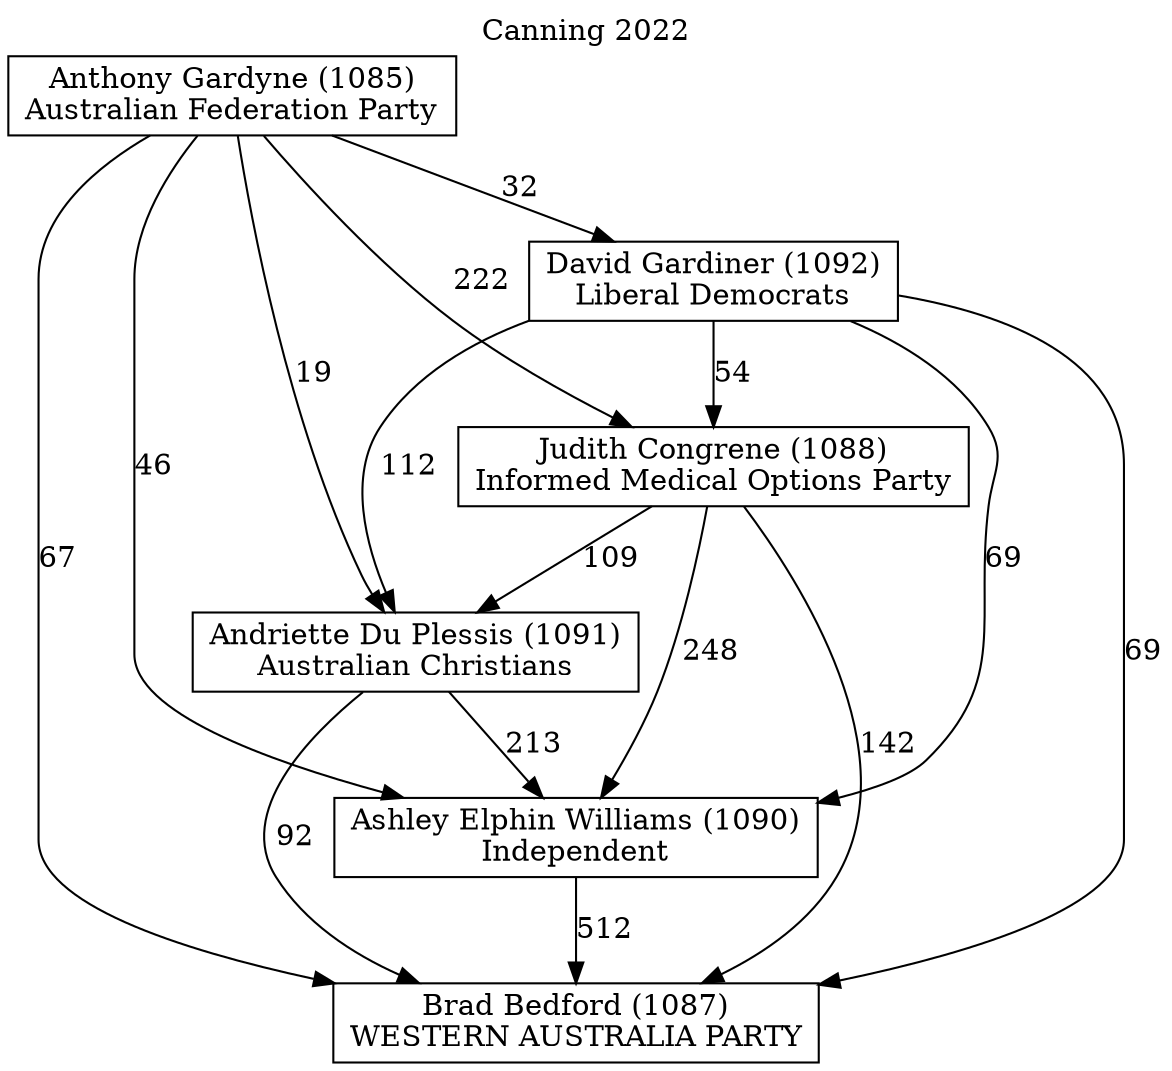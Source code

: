 // House preference flow
digraph "Brad Bedford (1087)_Canning_2022" {
	graph [label="Canning 2022" labelloc=t mclimit=10]
	node [shape=box]
	"Brad Bedford (1087)" [label="Brad Bedford (1087)
WESTERN AUSTRALIA PARTY"]
	"Anthony Gardyne (1085)" [label="Anthony Gardyne (1085)
Australian Federation Party"]
	"Ashley Elphin Williams (1090)" [label="Ashley Elphin Williams (1090)
Independent"]
	"Andriette Du Plessis (1091)" [label="Andriette Du Plessis (1091)
Australian Christians"]
	"David Gardiner (1092)" [label="David Gardiner (1092)
Liberal Democrats"]
	"Judith Congrene (1088)" [label="Judith Congrene (1088)
Informed Medical Options Party"]
	"David Gardiner (1092)" -> "Brad Bedford (1087)" [label=69]
	"Andriette Du Plessis (1091)" -> "Ashley Elphin Williams (1090)" [label=213]
	"Anthony Gardyne (1085)" -> "David Gardiner (1092)" [label=32]
	"Anthony Gardyne (1085)" -> "Brad Bedford (1087)" [label=67]
	"Judith Congrene (1088)" -> "Ashley Elphin Williams (1090)" [label=248]
	"Anthony Gardyne (1085)" -> "Judith Congrene (1088)" [label=222]
	"Judith Congrene (1088)" -> "Andriette Du Plessis (1091)" [label=109]
	"Judith Congrene (1088)" -> "Brad Bedford (1087)" [label=142]
	"Andriette Du Plessis (1091)" -> "Brad Bedford (1087)" [label=92]
	"Anthony Gardyne (1085)" -> "Andriette Du Plessis (1091)" [label=19]
	"David Gardiner (1092)" -> "Andriette Du Plessis (1091)" [label=112]
	"Anthony Gardyne (1085)" -> "Ashley Elphin Williams (1090)" [label=46]
	"David Gardiner (1092)" -> "Ashley Elphin Williams (1090)" [label=69]
	"David Gardiner (1092)" -> "Judith Congrene (1088)" [label=54]
	"Ashley Elphin Williams (1090)" -> "Brad Bedford (1087)" [label=512]
}
